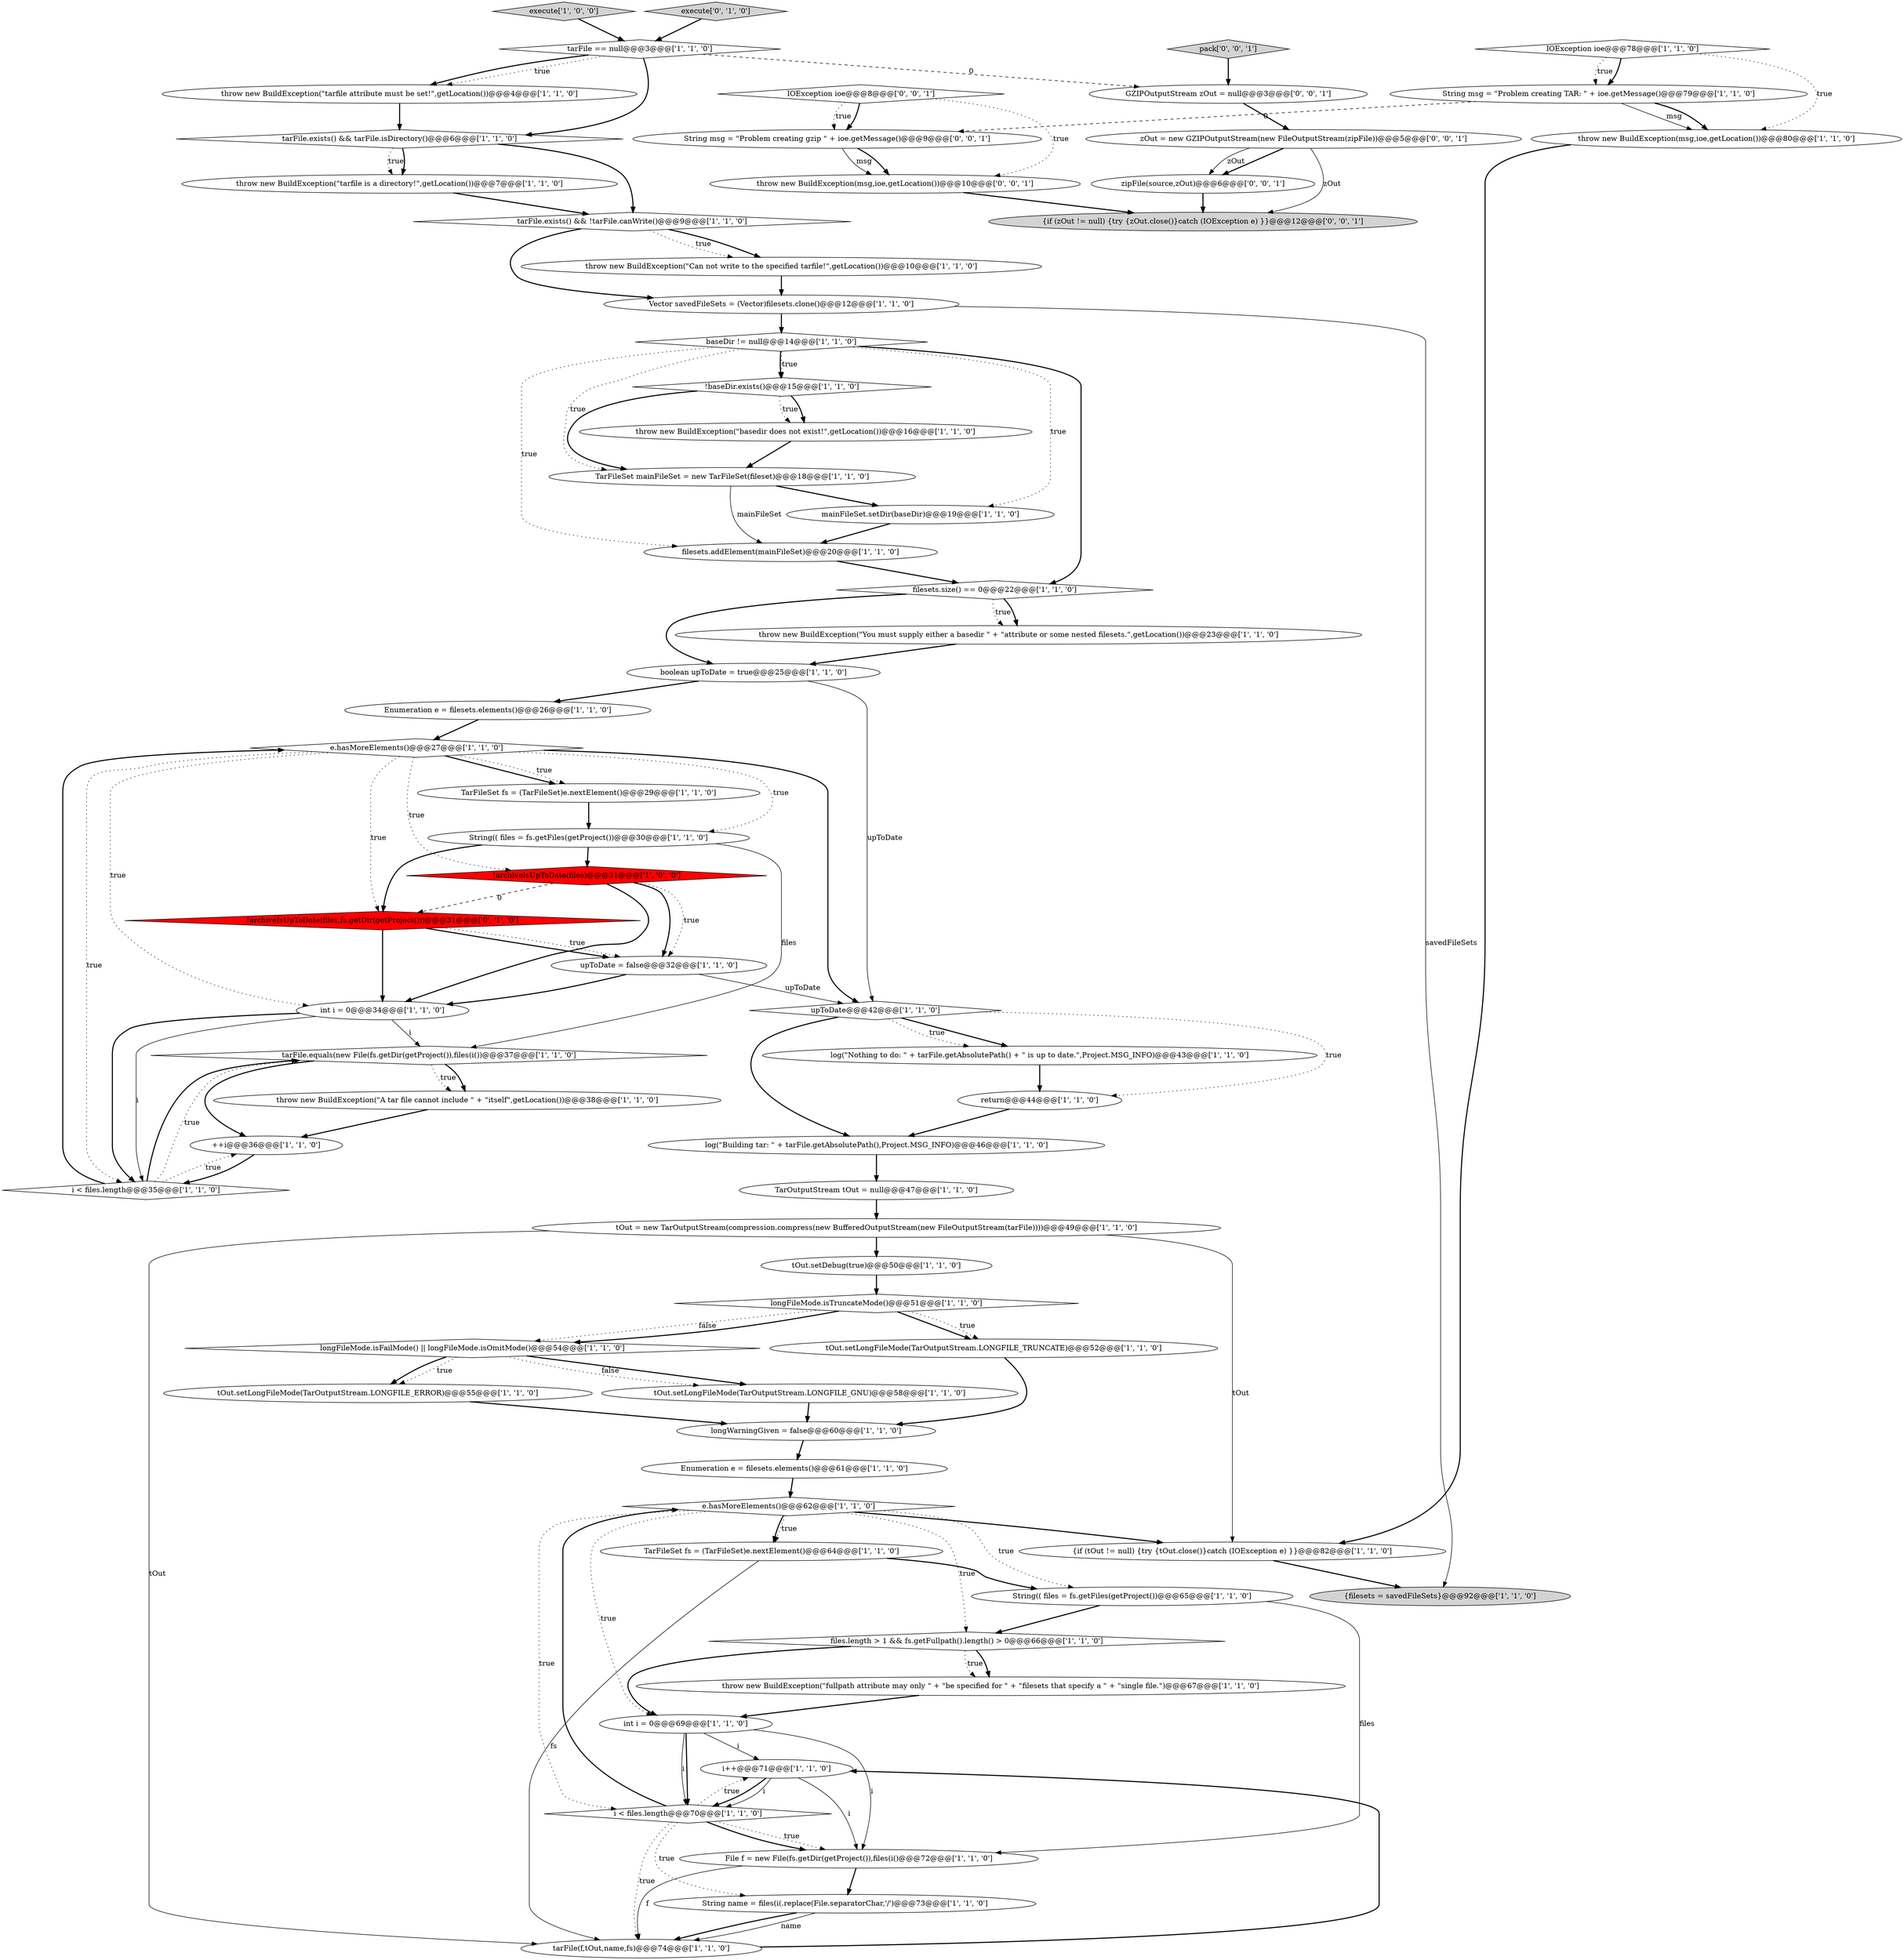 digraph {
38 [style = filled, label = "throw new BuildException(\"Can not write to the specified tarfile!\",getLocation())@@@10@@@['1', '1', '0']", fillcolor = white, shape = ellipse image = "AAA0AAABBB1BBB"];
50 [style = filled, label = "int i = 0@@@34@@@['1', '1', '0']", fillcolor = white, shape = ellipse image = "AAA0AAABBB1BBB"];
23 [style = filled, label = "i++@@@71@@@['1', '1', '0']", fillcolor = white, shape = ellipse image = "AAA0AAABBB1BBB"];
47 [style = filled, label = "TarFileSet fs = (TarFileSet)e.nextElement()@@@29@@@['1', '1', '0']", fillcolor = white, shape = ellipse image = "AAA0AAABBB1BBB"];
43 [style = filled, label = "throw new BuildException(\"You must supply either a basedir \" + \"attribute or some nested filesets.\",getLocation())@@@23@@@['1', '1', '0']", fillcolor = white, shape = ellipse image = "AAA0AAABBB1BBB"];
66 [style = filled, label = "zipFile(source,zOut)@@@6@@@['0', '0', '1']", fillcolor = white, shape = ellipse image = "AAA0AAABBB3BBB"];
34 [style = filled, label = "filesets.size() == 0@@@22@@@['1', '1', '0']", fillcolor = white, shape = diamond image = "AAA0AAABBB1BBB"];
11 [style = filled, label = "throw new BuildException(msg,ioe,getLocation())@@@80@@@['1', '1', '0']", fillcolor = white, shape = ellipse image = "AAA0AAABBB1BBB"];
24 [style = filled, label = "e.hasMoreElements()@@@27@@@['1', '1', '0']", fillcolor = white, shape = diamond image = "AAA0AAABBB1BBB"];
21 [style = filled, label = "tarFile.equals(new File(fs.getDir(getProject()),files(i())@@@37@@@['1', '1', '0']", fillcolor = white, shape = diamond image = "AAA0AAABBB1BBB"];
37 [style = filled, label = "tarFile.exists() && !tarFile.canWrite()@@@9@@@['1', '1', '0']", fillcolor = white, shape = diamond image = "AAA0AAABBB1BBB"];
27 [style = filled, label = "throw new BuildException(\"basedir does not exist!\",getLocation())@@@16@@@['1', '1', '0']", fillcolor = white, shape = ellipse image = "AAA0AAABBB1BBB"];
54 [style = filled, label = "e.hasMoreElements()@@@62@@@['1', '1', '0']", fillcolor = white, shape = diamond image = "AAA0AAABBB1BBB"];
4 [style = filled, label = "TarFileSet mainFileSet = new TarFileSet(fileset)@@@18@@@['1', '1', '0']", fillcolor = white, shape = ellipse image = "AAA0AAABBB1BBB"];
49 [style = filled, label = "throw new BuildException(\"tarfile attribute must be set!\",getLocation())@@@4@@@['1', '1', '0']", fillcolor = white, shape = ellipse image = "AAA0AAABBB1BBB"];
3 [style = filled, label = "{if (tOut != null) {try {tOut.close()}catch (IOException e) }}@@@82@@@['1', '1', '0']", fillcolor = white, shape = ellipse image = "AAA0AAABBB1BBB"];
2 [style = filled, label = "i < files.length@@@35@@@['1', '1', '0']", fillcolor = white, shape = diamond image = "AAA0AAABBB1BBB"];
9 [style = filled, label = "filesets.addElement(mainFileSet)@@@20@@@['1', '1', '0']", fillcolor = white, shape = ellipse image = "AAA0AAABBB1BBB"];
6 [style = filled, label = "Enumeration e = filesets.elements()@@@61@@@['1', '1', '0']", fillcolor = white, shape = ellipse image = "AAA0AAABBB1BBB"];
22 [style = filled, label = "String(( files = fs.getFiles(getProject())@@@65@@@['1', '1', '0']", fillcolor = white, shape = ellipse image = "AAA0AAABBB1BBB"];
40 [style = filled, label = "execute['1', '0', '0']", fillcolor = lightgray, shape = diamond image = "AAA0AAABBB1BBB"];
67 [style = filled, label = "throw new BuildException(msg,ioe,getLocation())@@@10@@@['0', '0', '1']", fillcolor = white, shape = ellipse image = "AAA0AAABBB3BBB"];
19 [style = filled, label = "throw new BuildException(\"tarfile is a directory!\",getLocation())@@@7@@@['1', '1', '0']", fillcolor = white, shape = ellipse image = "AAA0AAABBB1BBB"];
53 [style = filled, label = "throw new BuildException(\"A tar file cannot include \" + \"itself\",getLocation())@@@38@@@['1', '1', '0']", fillcolor = white, shape = ellipse image = "AAA0AAABBB1BBB"];
31 [style = filled, label = "mainFileSet.setDir(baseDir)@@@19@@@['1', '1', '0']", fillcolor = white, shape = ellipse image = "AAA0AAABBB1BBB"];
33 [style = filled, label = "String(( files = fs.getFiles(getProject())@@@30@@@['1', '1', '0']", fillcolor = white, shape = ellipse image = "AAA0AAABBB1BBB"];
46 [style = filled, label = "longFileMode.isTruncateMode()@@@51@@@['1', '1', '0']", fillcolor = white, shape = diamond image = "AAA0AAABBB1BBB"];
39 [style = filled, label = "files.length > 1 && fs.getFullpath().length() > 0@@@66@@@['1', '1', '0']", fillcolor = white, shape = diamond image = "AAA0AAABBB1BBB"];
60 [style = filled, label = "zOut = new GZIPOutputStream(new FileOutputStream(zipFile))@@@5@@@['0', '0', '1']", fillcolor = white, shape = ellipse image = "AAA0AAABBB3BBB"];
65 [style = filled, label = "GZIPOutputStream zOut = null@@@3@@@['0', '0', '1']", fillcolor = white, shape = ellipse image = "AAA0AAABBB3BBB"];
10 [style = filled, label = "upToDate@@@42@@@['1', '1', '0']", fillcolor = white, shape = diamond image = "AAA0AAABBB1BBB"];
25 [style = filled, label = "IOException ioe@@@78@@@['1', '1', '0']", fillcolor = white, shape = diamond image = "AAA0AAABBB1BBB"];
41 [style = filled, label = "{filesets = savedFileSets}@@@92@@@['1', '1', '0']", fillcolor = lightgray, shape = ellipse image = "AAA0AAABBB1BBB"];
44 [style = filled, label = "log(\"Building tar: \" + tarFile.getAbsolutePath(),Project.MSG_INFO)@@@46@@@['1', '1', '0']", fillcolor = white, shape = ellipse image = "AAA0AAABBB1BBB"];
59 [style = filled, label = "execute['0', '1', '0']", fillcolor = lightgray, shape = diamond image = "AAA0AAABBB2BBB"];
28 [style = filled, label = "tOut = new TarOutputStream(compression.compress(new BufferedOutputStream(new FileOutputStream(tarFile))))@@@49@@@['1', '1', '0']", fillcolor = white, shape = ellipse image = "AAA0AAABBB1BBB"];
48 [style = filled, label = "TarOutputStream tOut = null@@@47@@@['1', '1', '0']", fillcolor = white, shape = ellipse image = "AAA0AAABBB1BBB"];
52 [style = filled, label = "baseDir != null@@@14@@@['1', '1', '0']", fillcolor = white, shape = diamond image = "AAA0AAABBB1BBB"];
51 [style = filled, label = "File f = new File(fs.getDir(getProject()),files(i()@@@72@@@['1', '1', '0']", fillcolor = white, shape = ellipse image = "AAA0AAABBB1BBB"];
35 [style = filled, label = "tarFile.exists() && tarFile.isDirectory()@@@6@@@['1', '1', '0']", fillcolor = white, shape = diamond image = "AAA0AAABBB1BBB"];
45 [style = filled, label = "tarFile == null@@@3@@@['1', '1', '0']", fillcolor = white, shape = diamond image = "AAA0AAABBB1BBB"];
7 [style = filled, label = "i < files.length@@@70@@@['1', '1', '0']", fillcolor = white, shape = diamond image = "AAA0AAABBB1BBB"];
5 [style = filled, label = "longWarningGiven = false@@@60@@@['1', '1', '0']", fillcolor = white, shape = ellipse image = "AAA0AAABBB1BBB"];
64 [style = filled, label = "IOException ioe@@@8@@@['0', '0', '1']", fillcolor = white, shape = diamond image = "AAA0AAABBB3BBB"];
29 [style = filled, label = "++i@@@36@@@['1', '1', '0']", fillcolor = white, shape = ellipse image = "AAA0AAABBB1BBB"];
58 [style = filled, label = "!archiveIsUpToDate(files,fs.getDir(getProject()))@@@31@@@['0', '1', '0']", fillcolor = red, shape = diamond image = "AAA1AAABBB2BBB"];
32 [style = filled, label = "boolean upToDate = true@@@25@@@['1', '1', '0']", fillcolor = white, shape = ellipse image = "AAA0AAABBB1BBB"];
42 [style = filled, label = "throw new BuildException(\"fullpath attribute may only \" + \"be specified for \" + \"filesets that specify a \" + \"single file.\")@@@67@@@['1', '1', '0']", fillcolor = white, shape = ellipse image = "AAA0AAABBB1BBB"];
13 [style = filled, label = "tOut.setLongFileMode(TarOutputStream.LONGFILE_TRUNCATE)@@@52@@@['1', '1', '0']", fillcolor = white, shape = ellipse image = "AAA0AAABBB1BBB"];
36 [style = filled, label = "Enumeration e = filesets.elements()@@@26@@@['1', '1', '0']", fillcolor = white, shape = ellipse image = "AAA0AAABBB1BBB"];
1 [style = filled, label = "String msg = \"Problem creating TAR: \" + ioe.getMessage()@@@79@@@['1', '1', '0']", fillcolor = white, shape = ellipse image = "AAA0AAABBB1BBB"];
56 [style = filled, label = "return@@@44@@@['1', '1', '0']", fillcolor = white, shape = ellipse image = "AAA0AAABBB1BBB"];
14 [style = filled, label = "!baseDir.exists()@@@15@@@['1', '1', '0']", fillcolor = white, shape = diamond image = "AAA0AAABBB1BBB"];
0 [style = filled, label = "tOut.setLongFileMode(TarOutputStream.LONGFILE_ERROR)@@@55@@@['1', '1', '0']", fillcolor = white, shape = ellipse image = "AAA0AAABBB1BBB"];
12 [style = filled, label = "tOut.setLongFileMode(TarOutputStream.LONGFILE_GNU)@@@58@@@['1', '1', '0']", fillcolor = white, shape = ellipse image = "AAA0AAABBB1BBB"];
15 [style = filled, label = "log(\"Nothing to do: \" + tarFile.getAbsolutePath() + \" is up to date.\",Project.MSG_INFO)@@@43@@@['1', '1', '0']", fillcolor = white, shape = ellipse image = "AAA0AAABBB1BBB"];
57 [style = filled, label = "!archiveIsUpToDate(files)@@@31@@@['1', '0', '0']", fillcolor = red, shape = diamond image = "AAA1AAABBB1BBB"];
61 [style = filled, label = "String msg = \"Problem creating gzip \" + ioe.getMessage()@@@9@@@['0', '0', '1']", fillcolor = white, shape = ellipse image = "AAA0AAABBB3BBB"];
20 [style = filled, label = "Vector savedFileSets = (Vector)filesets.clone()@@@12@@@['1', '1', '0']", fillcolor = white, shape = ellipse image = "AAA0AAABBB1BBB"];
30 [style = filled, label = "upToDate = false@@@32@@@['1', '1', '0']", fillcolor = white, shape = ellipse image = "AAA0AAABBB1BBB"];
55 [style = filled, label = "int i = 0@@@69@@@['1', '1', '0']", fillcolor = white, shape = ellipse image = "AAA0AAABBB1BBB"];
63 [style = filled, label = "pack['0', '0', '1']", fillcolor = lightgray, shape = diamond image = "AAA0AAABBB3BBB"];
16 [style = filled, label = "tOut.setDebug(true)@@@50@@@['1', '1', '0']", fillcolor = white, shape = ellipse image = "AAA0AAABBB1BBB"];
62 [style = filled, label = "{if (zOut != null) {try {zOut.close()}catch (IOException e) }}@@@12@@@['0', '0', '1']", fillcolor = lightgray, shape = ellipse image = "AAA0AAABBB3BBB"];
18 [style = filled, label = "tarFile(f,tOut,name,fs)@@@74@@@['1', '1', '0']", fillcolor = white, shape = ellipse image = "AAA0AAABBB1BBB"];
26 [style = filled, label = "TarFileSet fs = (TarFileSet)e.nextElement()@@@64@@@['1', '1', '0']", fillcolor = white, shape = ellipse image = "AAA0AAABBB1BBB"];
8 [style = filled, label = "longFileMode.isFailMode() || longFileMode.isOmitMode()@@@54@@@['1', '1', '0']", fillcolor = white, shape = diamond image = "AAA0AAABBB1BBB"];
17 [style = filled, label = "String name = files(i(.replace(File.separatorChar,'/')@@@73@@@['1', '1', '0']", fillcolor = white, shape = ellipse image = "AAA0AAABBB1BBB"];
65->60 [style = bold, label=""];
58->50 [style = bold, label=""];
55->51 [style = solid, label="i"];
25->1 [style = bold, label=""];
12->5 [style = bold, label=""];
61->67 [style = solid, label="msg"];
46->13 [style = bold, label=""];
54->22 [style = dotted, label="true"];
31->9 [style = bold, label=""];
7->51 [style = dotted, label="true"];
58->30 [style = bold, label=""];
54->7 [style = dotted, label="true"];
24->33 [style = dotted, label="true"];
50->2 [style = bold, label=""];
35->19 [style = dotted, label="true"];
66->62 [style = bold, label=""];
1->11 [style = solid, label="msg"];
39->42 [style = dotted, label="true"];
47->33 [style = bold, label=""];
25->11 [style = dotted, label="true"];
26->22 [style = bold, label=""];
52->9 [style = dotted, label="true"];
8->0 [style = bold, label=""];
34->43 [style = dotted, label="true"];
37->38 [style = dotted, label="true"];
23->51 [style = solid, label="i"];
29->2 [style = bold, label=""];
36->24 [style = bold, label=""];
52->14 [style = bold, label=""];
33->21 [style = solid, label="files"];
35->37 [style = bold, label=""];
22->51 [style = solid, label="files"];
37->38 [style = bold, label=""];
51->17 [style = bold, label=""];
46->13 [style = dotted, label="true"];
34->32 [style = bold, label=""];
8->0 [style = dotted, label="true"];
24->57 [style = dotted, label="true"];
2->24 [style = bold, label=""];
54->3 [style = bold, label=""];
45->35 [style = bold, label=""];
54->26 [style = bold, label=""];
60->66 [style = bold, label=""];
53->29 [style = bold, label=""];
24->10 [style = bold, label=""];
2->29 [style = dotted, label="true"];
50->21 [style = solid, label="i"];
6->54 [style = bold, label=""];
46->8 [style = dotted, label="false"];
43->32 [style = bold, label=""];
52->31 [style = dotted, label="true"];
2->21 [style = dotted, label="true"];
20->52 [style = bold, label=""];
14->27 [style = dotted, label="true"];
24->47 [style = bold, label=""];
19->37 [style = bold, label=""];
1->11 [style = bold, label=""];
45->49 [style = dotted, label="true"];
7->51 [style = bold, label=""];
21->29 [style = bold, label=""];
7->23 [style = dotted, label="true"];
5->6 [style = bold, label=""];
10->44 [style = bold, label=""];
2->21 [style = bold, label=""];
55->7 [style = bold, label=""];
51->18 [style = solid, label="f"];
57->30 [style = bold, label=""];
13->5 [style = bold, label=""];
32->36 [style = bold, label=""];
23->7 [style = bold, label=""];
50->2 [style = solid, label="i"];
48->28 [style = bold, label=""];
17->18 [style = solid, label="name"];
7->17 [style = dotted, label="true"];
39->42 [style = bold, label=""];
24->58 [style = dotted, label="true"];
33->58 [style = bold, label=""];
26->18 [style = solid, label="fs"];
14->4 [style = bold, label=""];
38->20 [style = bold, label=""];
52->14 [style = dotted, label="true"];
63->65 [style = bold, label=""];
18->23 [style = bold, label=""];
64->67 [style = dotted, label="true"];
49->35 [style = bold, label=""];
24->47 [style = dotted, label="true"];
28->3 [style = solid, label="tOut"];
59->45 [style = bold, label=""];
57->30 [style = dotted, label="true"];
32->10 [style = solid, label="upToDate"];
30->10 [style = solid, label="upToDate"];
33->57 [style = bold, label=""];
42->55 [style = bold, label=""];
7->54 [style = bold, label=""];
55->7 [style = solid, label="i"];
57->58 [style = dashed, label="0"];
30->50 [style = bold, label=""];
10->56 [style = dotted, label="true"];
4->31 [style = bold, label=""];
28->18 [style = solid, label="tOut"];
11->3 [style = bold, label=""];
21->53 [style = dotted, label="true"];
3->41 [style = bold, label=""];
4->9 [style = solid, label="mainFileSet"];
46->8 [style = bold, label=""];
55->23 [style = solid, label="i"];
7->18 [style = dotted, label="true"];
1->61 [style = dashed, label="0"];
22->39 [style = bold, label=""];
64->61 [style = bold, label=""];
14->27 [style = bold, label=""];
15->56 [style = bold, label=""];
34->43 [style = bold, label=""];
8->12 [style = bold, label=""];
61->67 [style = bold, label=""];
0->5 [style = bold, label=""];
25->1 [style = dotted, label="true"];
16->46 [style = bold, label=""];
10->15 [style = bold, label=""];
8->12 [style = dotted, label="false"];
58->30 [style = dotted, label="true"];
39->55 [style = bold, label=""];
57->50 [style = bold, label=""];
45->49 [style = bold, label=""];
35->19 [style = bold, label=""];
60->66 [style = solid, label="zOut"];
37->20 [style = bold, label=""];
54->39 [style = dotted, label="true"];
45->65 [style = dashed, label="0"];
52->34 [style = bold, label=""];
28->16 [style = bold, label=""];
67->62 [style = bold, label=""];
10->15 [style = dotted, label="true"];
24->50 [style = dotted, label="true"];
27->4 [style = bold, label=""];
60->62 [style = solid, label="zOut"];
64->61 [style = dotted, label="true"];
44->48 [style = bold, label=""];
23->7 [style = solid, label="i"];
54->26 [style = dotted, label="true"];
54->55 [style = dotted, label="true"];
24->2 [style = dotted, label="true"];
52->4 [style = dotted, label="true"];
40->45 [style = bold, label=""];
20->41 [style = solid, label="savedFileSets"];
56->44 [style = bold, label=""];
17->18 [style = bold, label=""];
21->53 [style = bold, label=""];
9->34 [style = bold, label=""];
}
